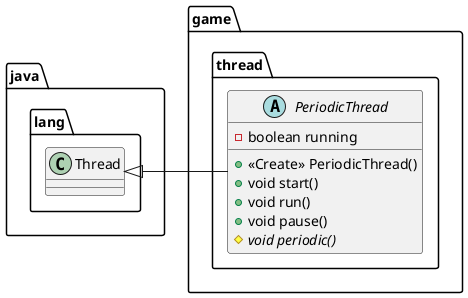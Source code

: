 @startuml
abstract class game.thread.PeriodicThread {
- boolean running
+ <<Create>> PeriodicThread()
+ void start()
+ void run()
+ void pause()
# {abstract}void periodic()
}




java.lang.Thread <|- game.thread.PeriodicThread
@enduml